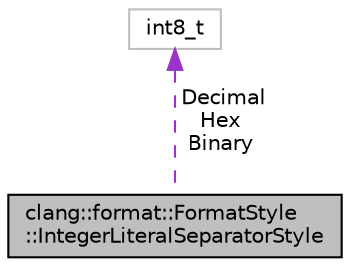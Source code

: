 digraph "clang::format::FormatStyle::IntegerLiteralSeparatorStyle"
{
 // LATEX_PDF_SIZE
  bgcolor="transparent";
  edge [fontname="Helvetica",fontsize="10",labelfontname="Helvetica",labelfontsize="10"];
  node [fontname="Helvetica",fontsize="10",shape=record];
  Node1 [label="clang::format::FormatStyle\l::IntegerLiteralSeparatorStyle",height=0.2,width=0.4,color="black", fillcolor="grey75", style="filled", fontcolor="black",tooltip="Separator format of integer literals of different bases."];
  Node2 -> Node1 [dir="back",color="darkorchid3",fontsize="10",style="dashed",label=" Decimal\nHex\nBinary" ,fontname="Helvetica"];
  Node2 [label="int8_t",height=0.2,width=0.4,color="grey75",tooltip=" "];
}
